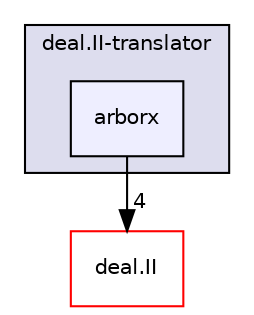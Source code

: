 digraph "include/deal.II-translator/arborx" {
  compound=true
  node [ fontsize="10", fontname="Helvetica"];
  edge [ labelfontsize="10", labelfontname="Helvetica"];
  subgraph clusterdir_386d89ad50a3909c2af5a93b48d2c3ff {
    graph [ bgcolor="#ddddee", pencolor="black", label="deal.II-translator" fontname="Helvetica", fontsize="10", URL="dir_386d89ad50a3909c2af5a93b48d2c3ff.html"]
  dir_f3320fa8d5b74c7a22186b75e45d8869 [shape=box, label="arborx", style="filled", fillcolor="#eeeeff", pencolor="black", URL="dir_f3320fa8d5b74c7a22186b75e45d8869.html"];
  }
  dir_ee90d91a514b839c31faec7a1d916f67 [shape=box label="deal.II" fillcolor="white" style="filled" color="red" URL="dir_ee90d91a514b839c31faec7a1d916f67.html"];
  dir_f3320fa8d5b74c7a22186b75e45d8869->dir_ee90d91a514b839c31faec7a1d916f67 [headlabel="4", labeldistance=1.5 headhref="dir_000069_000009.html"];
}
